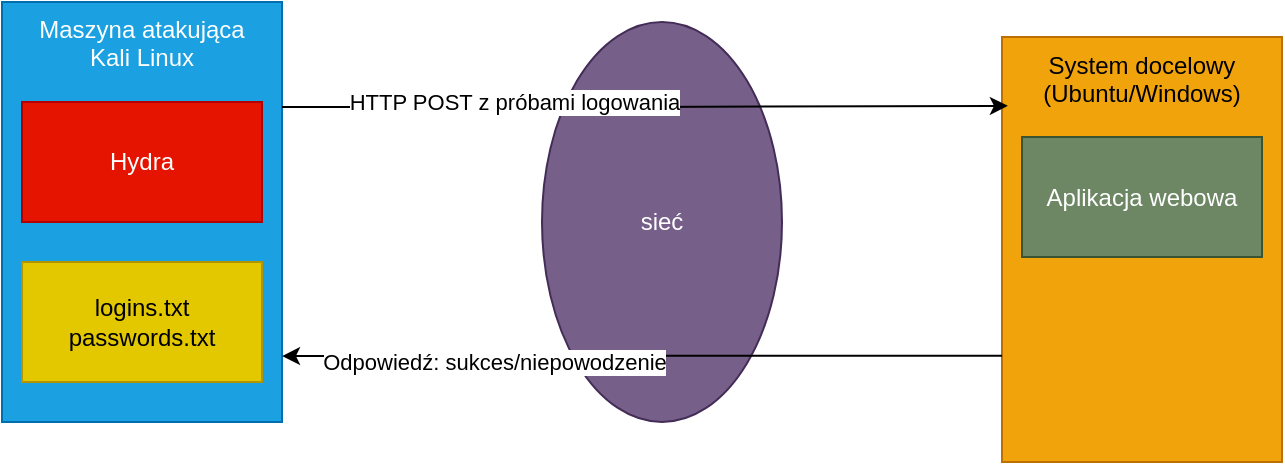 <mxfile version="27.2.0">
  <diagram name="Page-1" id="j_lB4L7Boy8PEsyJPyKu">
    <mxGraphModel dx="1247" dy="938" grid="1" gridSize="10" guides="1" tooltips="1" connect="1" arrows="1" fold="1" page="1" pageScale="1" pageWidth="850" pageHeight="1100" math="0" shadow="0">
      <root>
        <mxCell id="0" />
        <mxCell id="1" parent="0" />
        <mxCell id="4weC092-0cH67PwdwhHu-2" value="&lt;div&gt;Maszyna atakująca&lt;/div&gt;&lt;div&gt;Kali Linux&lt;/div&gt;" style="rounded=0;whiteSpace=wrap;html=1;fillColor=#1ba1e2;fontColor=#ffffff;strokeColor=#006EAF;verticalAlign=top;" vertex="1" parent="1">
          <mxGeometry x="60" y="190" width="140" height="210" as="geometry" />
        </mxCell>
        <mxCell id="4weC092-0cH67PwdwhHu-3" value="Hydra" style="rounded=0;whiteSpace=wrap;html=1;fillColor=#e51400;fontColor=#ffffff;strokeColor=#B20000;" vertex="1" parent="1">
          <mxGeometry x="70" y="240" width="120" height="60" as="geometry" />
        </mxCell>
        <mxCell id="4weC092-0cH67PwdwhHu-4" value="&lt;div&gt;logins.txt&lt;/div&gt;&lt;div&gt;passwords.txt&lt;/div&gt;" style="rounded=0;whiteSpace=wrap;html=1;fillColor=#e3c800;fontColor=#000000;strokeColor=#B09500;" vertex="1" parent="1">
          <mxGeometry x="70" y="320" width="120" height="60" as="geometry" />
        </mxCell>
        <mxCell id="4weC092-0cH67PwdwhHu-5" value="sieć" style="ellipse;whiteSpace=wrap;html=1;fillColor=#76608a;fontColor=#ffffff;strokeColor=#432D57;" vertex="1" parent="1">
          <mxGeometry x="330" y="200" width="120" height="200" as="geometry" />
        </mxCell>
        <mxCell id="4weC092-0cH67PwdwhHu-6" value="&lt;div&gt;System docelowy&lt;/div&gt;&lt;div&gt;(Ubuntu/Windows)&lt;/div&gt;" style="rounded=0;whiteSpace=wrap;html=1;fillColor=#f0a30a;fontColor=#000000;strokeColor=#BD7000;verticalAlign=top;" vertex="1" parent="1">
          <mxGeometry x="560" y="207.5" width="140" height="212.5" as="geometry" />
        </mxCell>
        <mxCell id="4weC092-0cH67PwdwhHu-7" value="&lt;div&gt;Aplikacja webowa&lt;/div&gt;" style="rounded=0;whiteSpace=wrap;html=1;fillColor=#6d8764;fontColor=#ffffff;strokeColor=#3A5431;" vertex="1" parent="1">
          <mxGeometry x="570" y="257.5" width="120" height="60" as="geometry" />
        </mxCell>
        <mxCell id="4weC092-0cH67PwdwhHu-10" style="edgeStyle=orthogonalEdgeStyle;rounded=0;orthogonalLoop=1;jettySize=auto;html=1;exitX=1;exitY=0.25;exitDx=0;exitDy=0;entryX=0.021;entryY=0.162;entryDx=0;entryDy=0;entryPerimeter=0;" edge="1" parent="1" source="4weC092-0cH67PwdwhHu-2" target="4weC092-0cH67PwdwhHu-6">
          <mxGeometry relative="1" as="geometry" />
        </mxCell>
        <mxCell id="4weC092-0cH67PwdwhHu-11" value="&lt;div&gt;HTTP POST z próbami logowania&lt;/div&gt;" style="edgeLabel;html=1;align=center;verticalAlign=middle;resizable=0;points=[];" vertex="1" connectable="0" parent="4weC092-0cH67PwdwhHu-10">
          <mxGeometry x="-0.362" y="4" relative="1" as="geometry">
            <mxPoint y="1" as="offset" />
          </mxGeometry>
        </mxCell>
        <mxCell id="4weC092-0cH67PwdwhHu-12" style="edgeStyle=orthogonalEdgeStyle;rounded=0;orthogonalLoop=1;jettySize=auto;html=1;exitX=0;exitY=0.75;exitDx=0;exitDy=0;entryX=1;entryY=0.843;entryDx=0;entryDy=0;entryPerimeter=0;" edge="1" parent="1" source="4weC092-0cH67PwdwhHu-6" target="4weC092-0cH67PwdwhHu-2">
          <mxGeometry relative="1" as="geometry" />
        </mxCell>
        <mxCell id="4weC092-0cH67PwdwhHu-13" value="&lt;div&gt;Odpowiedź: sukces/niepowodzenie&lt;/div&gt;" style="edgeLabel;html=1;align=center;verticalAlign=middle;resizable=0;points=[];" vertex="1" connectable="0" parent="4weC092-0cH67PwdwhHu-12">
          <mxGeometry x="0.411" y="3" relative="1" as="geometry">
            <mxPoint as="offset" />
          </mxGeometry>
        </mxCell>
      </root>
    </mxGraphModel>
  </diagram>
</mxfile>
